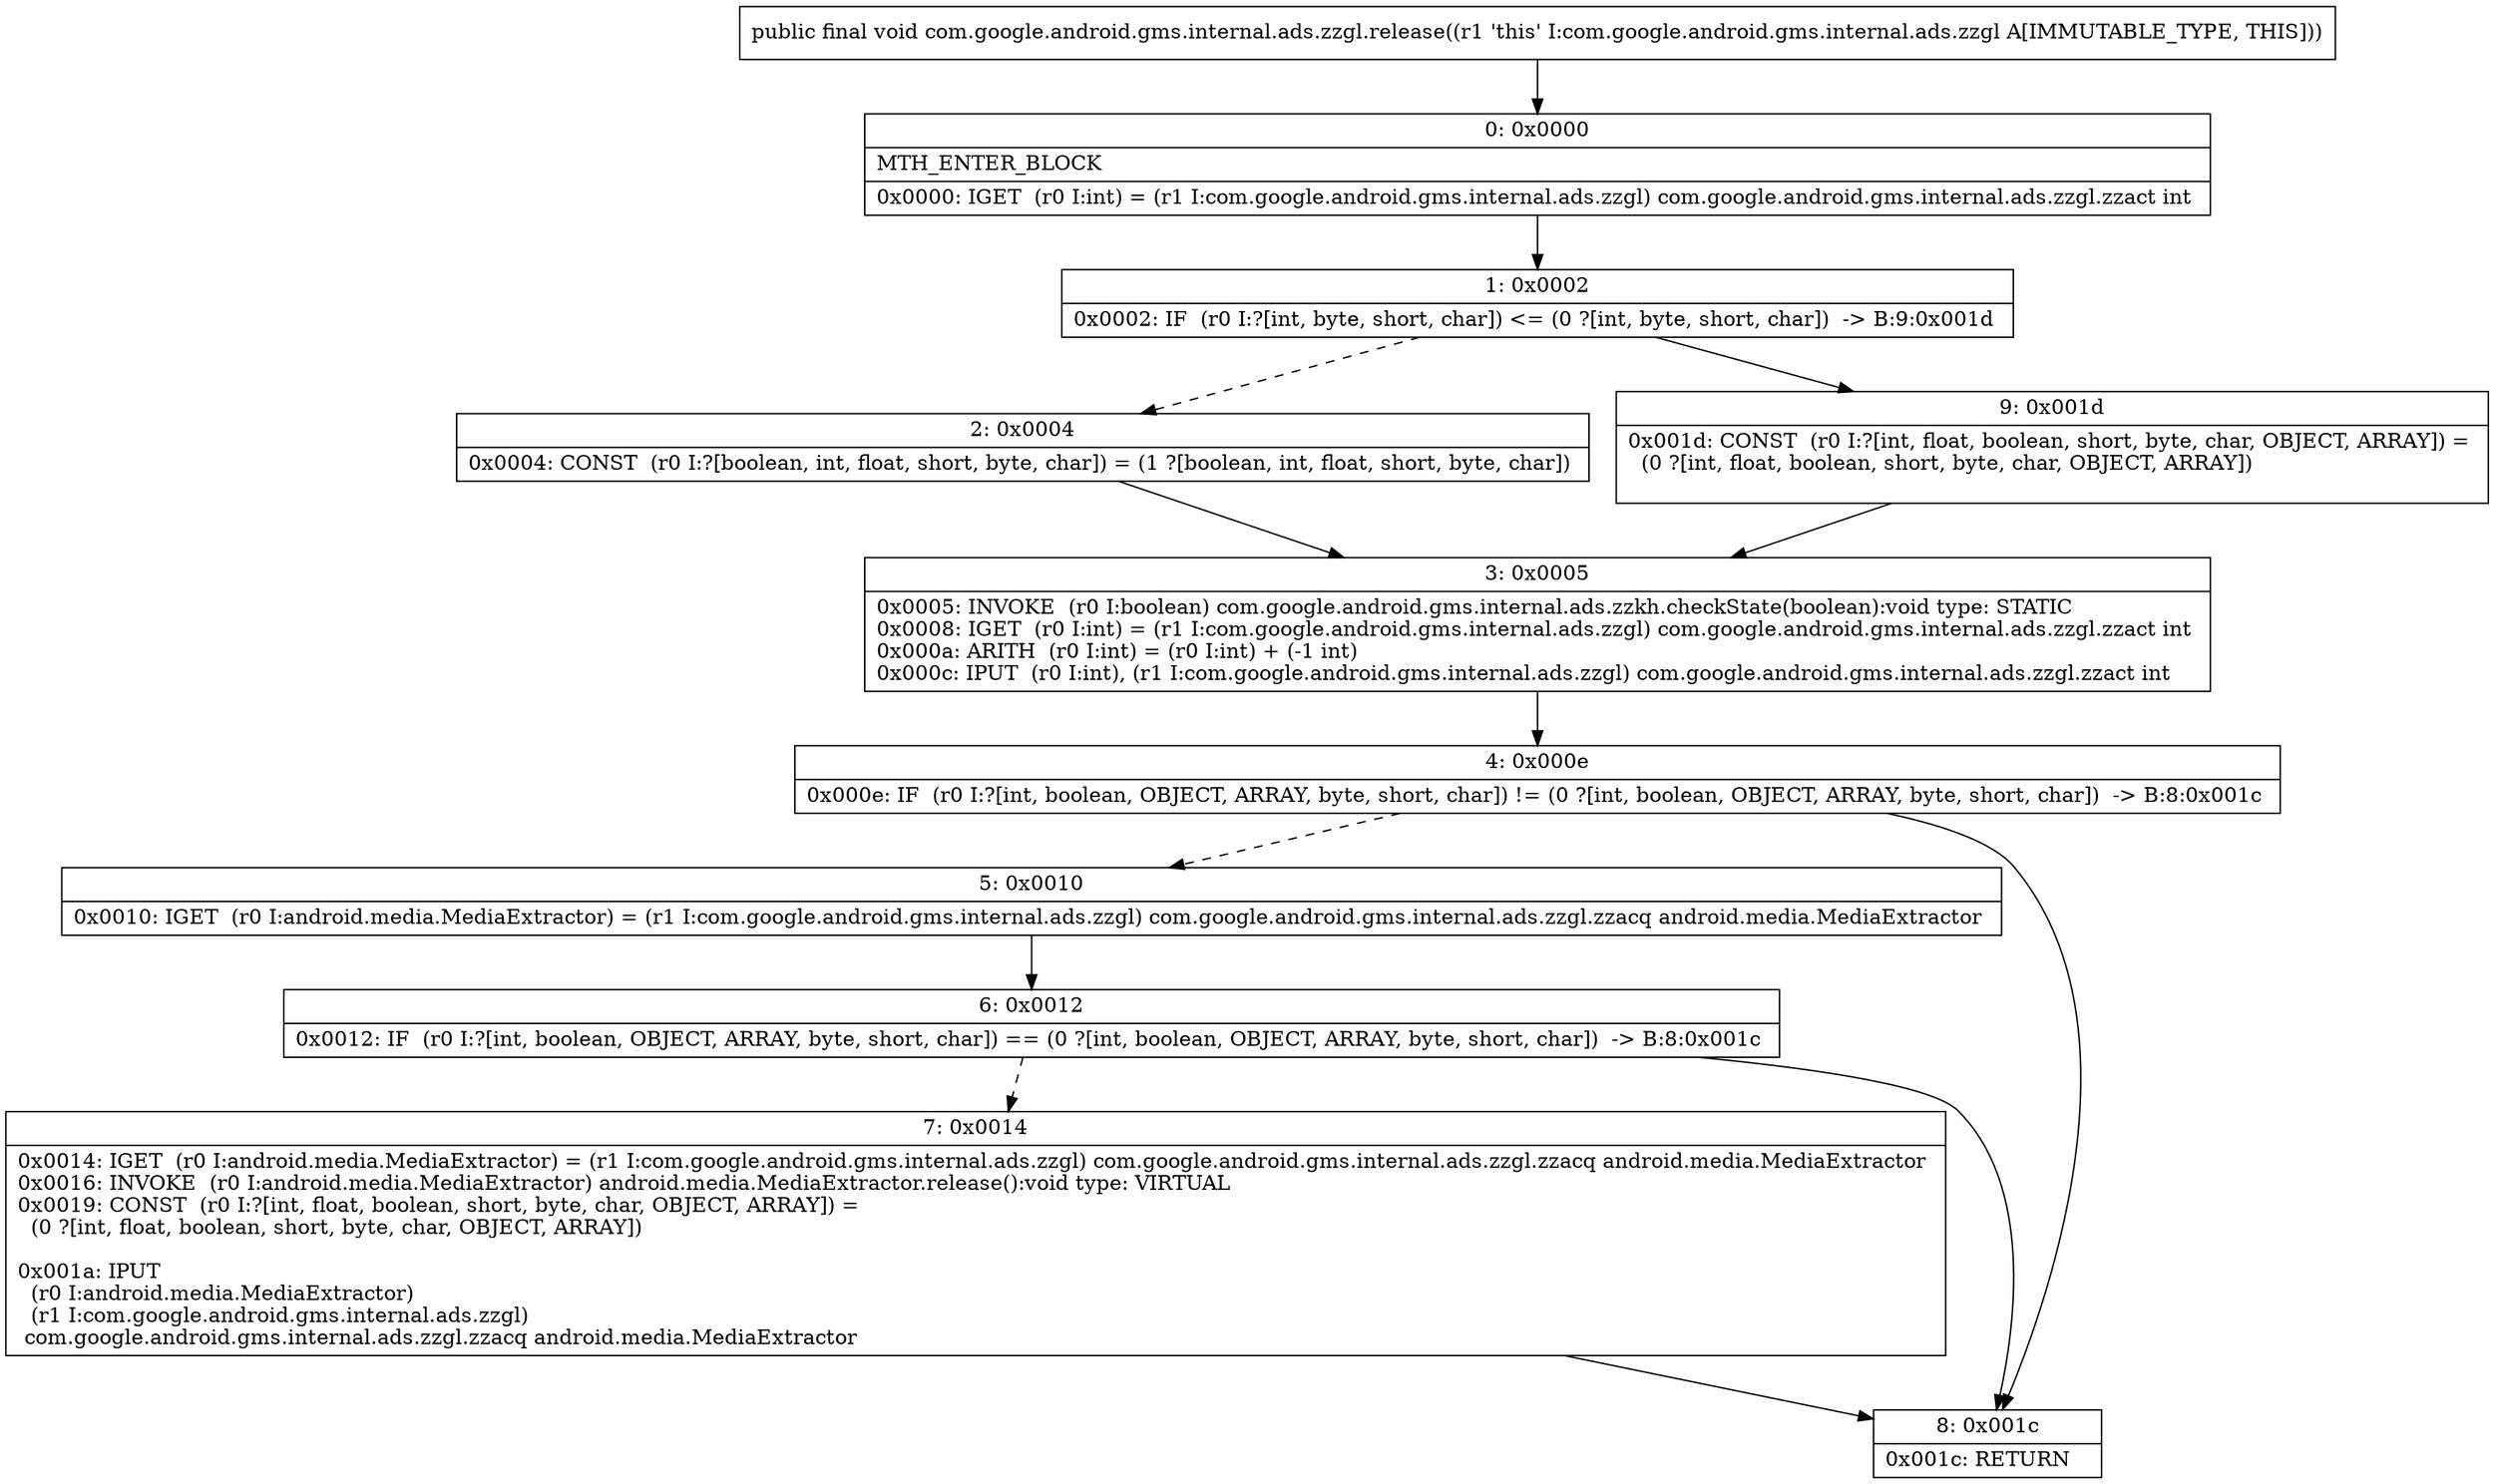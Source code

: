 digraph "CFG forcom.google.android.gms.internal.ads.zzgl.release()V" {
Node_0 [shape=record,label="{0\:\ 0x0000|MTH_ENTER_BLOCK\l|0x0000: IGET  (r0 I:int) = (r1 I:com.google.android.gms.internal.ads.zzgl) com.google.android.gms.internal.ads.zzgl.zzact int \l}"];
Node_1 [shape=record,label="{1\:\ 0x0002|0x0002: IF  (r0 I:?[int, byte, short, char]) \<= (0 ?[int, byte, short, char])  \-\> B:9:0x001d \l}"];
Node_2 [shape=record,label="{2\:\ 0x0004|0x0004: CONST  (r0 I:?[boolean, int, float, short, byte, char]) = (1 ?[boolean, int, float, short, byte, char]) \l}"];
Node_3 [shape=record,label="{3\:\ 0x0005|0x0005: INVOKE  (r0 I:boolean) com.google.android.gms.internal.ads.zzkh.checkState(boolean):void type: STATIC \l0x0008: IGET  (r0 I:int) = (r1 I:com.google.android.gms.internal.ads.zzgl) com.google.android.gms.internal.ads.zzgl.zzact int \l0x000a: ARITH  (r0 I:int) = (r0 I:int) + (\-1 int) \l0x000c: IPUT  (r0 I:int), (r1 I:com.google.android.gms.internal.ads.zzgl) com.google.android.gms.internal.ads.zzgl.zzact int \l}"];
Node_4 [shape=record,label="{4\:\ 0x000e|0x000e: IF  (r0 I:?[int, boolean, OBJECT, ARRAY, byte, short, char]) != (0 ?[int, boolean, OBJECT, ARRAY, byte, short, char])  \-\> B:8:0x001c \l}"];
Node_5 [shape=record,label="{5\:\ 0x0010|0x0010: IGET  (r0 I:android.media.MediaExtractor) = (r1 I:com.google.android.gms.internal.ads.zzgl) com.google.android.gms.internal.ads.zzgl.zzacq android.media.MediaExtractor \l}"];
Node_6 [shape=record,label="{6\:\ 0x0012|0x0012: IF  (r0 I:?[int, boolean, OBJECT, ARRAY, byte, short, char]) == (0 ?[int, boolean, OBJECT, ARRAY, byte, short, char])  \-\> B:8:0x001c \l}"];
Node_7 [shape=record,label="{7\:\ 0x0014|0x0014: IGET  (r0 I:android.media.MediaExtractor) = (r1 I:com.google.android.gms.internal.ads.zzgl) com.google.android.gms.internal.ads.zzgl.zzacq android.media.MediaExtractor \l0x0016: INVOKE  (r0 I:android.media.MediaExtractor) android.media.MediaExtractor.release():void type: VIRTUAL \l0x0019: CONST  (r0 I:?[int, float, boolean, short, byte, char, OBJECT, ARRAY]) = \l  (0 ?[int, float, boolean, short, byte, char, OBJECT, ARRAY])\l \l0x001a: IPUT  \l  (r0 I:android.media.MediaExtractor)\l  (r1 I:com.google.android.gms.internal.ads.zzgl)\l com.google.android.gms.internal.ads.zzgl.zzacq android.media.MediaExtractor \l}"];
Node_8 [shape=record,label="{8\:\ 0x001c|0x001c: RETURN   \l}"];
Node_9 [shape=record,label="{9\:\ 0x001d|0x001d: CONST  (r0 I:?[int, float, boolean, short, byte, char, OBJECT, ARRAY]) = \l  (0 ?[int, float, boolean, short, byte, char, OBJECT, ARRAY])\l \l}"];
MethodNode[shape=record,label="{public final void com.google.android.gms.internal.ads.zzgl.release((r1 'this' I:com.google.android.gms.internal.ads.zzgl A[IMMUTABLE_TYPE, THIS])) }"];
MethodNode -> Node_0;
Node_0 -> Node_1;
Node_1 -> Node_2[style=dashed];
Node_1 -> Node_9;
Node_2 -> Node_3;
Node_3 -> Node_4;
Node_4 -> Node_5[style=dashed];
Node_4 -> Node_8;
Node_5 -> Node_6;
Node_6 -> Node_7[style=dashed];
Node_6 -> Node_8;
Node_7 -> Node_8;
Node_9 -> Node_3;
}

